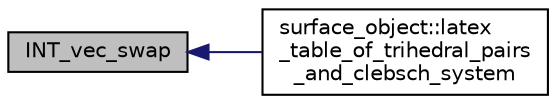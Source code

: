digraph "INT_vec_swap"
{
  edge [fontname="Helvetica",fontsize="10",labelfontname="Helvetica",labelfontsize="10"];
  node [fontname="Helvetica",fontsize="10",shape=record];
  rankdir="LR";
  Node3156 [label="INT_vec_swap",height=0.2,width=0.4,color="black", fillcolor="grey75", style="filled", fontcolor="black"];
  Node3156 -> Node3157 [dir="back",color="midnightblue",fontsize="10",style="solid",fontname="Helvetica"];
  Node3157 [label="surface_object::latex\l_table_of_trihedral_pairs\l_and_clebsch_system",height=0.2,width=0.4,color="black", fillcolor="white", style="filled",URL="$df/df8/classsurface__object.html#a174ac7ffea380b2c2593fbe540da38c4"];
}

